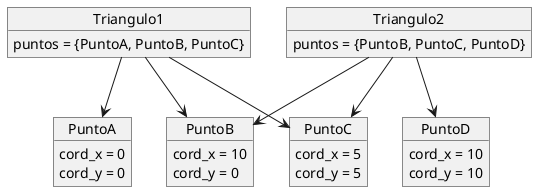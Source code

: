@startuml

object PuntoA {
    cord_x = 0
    cord_y = 0
}

object PuntoB {
    cord_x = 10
    cord_y = 0
}

object PuntoC {
    cord_x = 5
    cord_y = 5
}

object PuntoD {
    cord_x = 10
    cord_y = 10
}

object Triangulo1 {
    puntos = {PuntoA, PuntoB, PuntoC}
}

object Triangulo2 {
    puntos = {PuntoB, PuntoC, PuntoD}
}

Triangulo1 --> PuntoA
Triangulo1 --> PuntoB
Triangulo1 --> PuntoC

Triangulo2 --> PuntoB
Triangulo2 --> PuntoC
Triangulo2 --> PuntoD

@enduml
